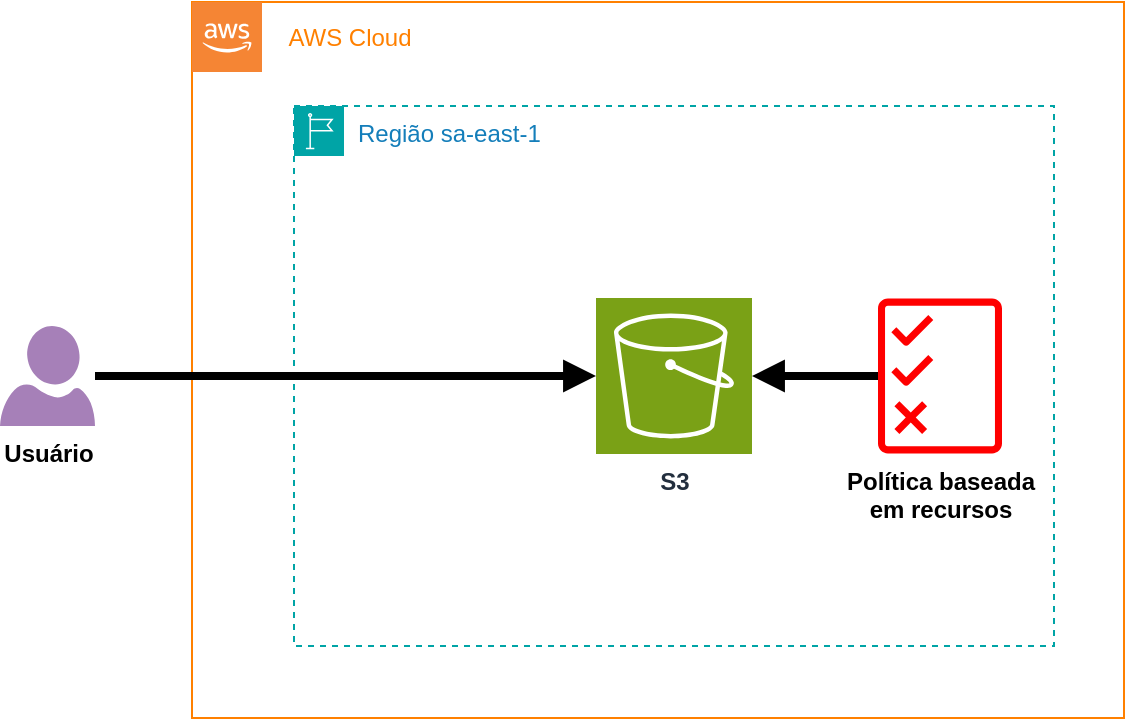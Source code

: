 <mxfile version="26.1.0">
  <diagram name="Página-1" id="bPMqEWpgiFtMlEX7bFRx">
    <mxGraphModel dx="1100" dy="632" grid="0" gridSize="10" guides="1" tooltips="1" connect="1" arrows="1" fold="1" page="1" pageScale="1" pageWidth="2800" pageHeight="2800" math="0" shadow="0">
      <root>
        <mxCell id="0" />
        <mxCell id="1" parent="0" />
        <mxCell id="cEBowWhGGU-GeRdVVZ5i-7" value="" style="rounded=0;whiteSpace=wrap;html=1;strokeColor=light-dark(#FF8000, #bd5c17);fillColor=none;" parent="1" vertex="1">
          <mxGeometry x="309" y="48" width="466" height="358" as="geometry" />
        </mxCell>
        <mxCell id="cEBowWhGGU-GeRdVVZ5i-1" value="Região sa-east-1" style="points=[[0,0],[0.25,0],[0.5,0],[0.75,0],[1,0],[1,0.25],[1,0.5],[1,0.75],[1,1],[0.75,1],[0.5,1],[0.25,1],[0,1],[0,0.75],[0,0.5],[0,0.25]];outlineConnect=0;gradientColor=none;html=1;whiteSpace=wrap;fontSize=12;fontStyle=0;container=1;pointerEvents=0;collapsible=0;recursiveResize=0;shape=mxgraph.aws4.group;grIcon=mxgraph.aws4.group_region;strokeColor=#00A4A6;fillColor=none;verticalAlign=top;align=left;spacingLeft=30;fontColor=#147EBA;dashed=1;" parent="1" vertex="1">
          <mxGeometry x="360" y="100" width="380" height="270" as="geometry" />
        </mxCell>
        <mxCell id="cEBowWhGGU-GeRdVVZ5i-3" value="&lt;b&gt;S3&lt;/b&gt;" style="sketch=0;points=[[0,0,0],[0.25,0,0],[0.5,0,0],[0.75,0,0],[1,0,0],[0,1,0],[0.25,1,0],[0.5,1,0],[0.75,1,0],[1,1,0],[0,0.25,0],[0,0.5,0],[0,0.75,0],[1,0.25,0],[1,0.5,0],[1,0.75,0]];outlineConnect=0;fontColor=light-dark(#232F3E,#FFFFFF);fillColor=#7AA116;strokeColor=#ffffff;dashed=0;verticalLabelPosition=bottom;verticalAlign=top;align=center;html=1;fontSize=12;fontStyle=0;aspect=fixed;shape=mxgraph.aws4.resourceIcon;resIcon=mxgraph.aws4.s3;" parent="cEBowWhGGU-GeRdVVZ5i-1" vertex="1">
          <mxGeometry x="151" y="96" width="78" height="78" as="geometry" />
        </mxCell>
        <mxCell id="cEBowWhGGU-GeRdVVZ5i-5" style="edgeStyle=orthogonalEdgeStyle;rounded=0;orthogonalLoop=1;jettySize=auto;html=1;endArrow=block;endFill=1;strokeWidth=4;strokeColor=light-dark(#000000,#FF0080);" parent="1" source="cEBowWhGGU-GeRdVVZ5i-4" target="cEBowWhGGU-GeRdVVZ5i-3" edge="1">
          <mxGeometry relative="1" as="geometry" />
        </mxCell>
        <mxCell id="cEBowWhGGU-GeRdVVZ5i-4" value="&lt;font style=&quot;color: light-dark(rgb(0, 0, 0), rgb(255, 255, 255));&quot;&gt;&lt;b&gt;Usuário&lt;/b&gt;&lt;/font&gt;" style="verticalLabelPosition=bottom;html=1;verticalAlign=top;align=center;strokeColor=none;fillColor=light-dark(#A680B8,#A680B8);shape=mxgraph.azure.user;" parent="1" vertex="1">
          <mxGeometry x="213" y="210" width="47.5" height="50" as="geometry" />
        </mxCell>
        <mxCell id="cEBowWhGGU-GeRdVVZ5i-6" value="" style="outlineConnect=0;dashed=0;verticalLabelPosition=bottom;verticalAlign=top;align=center;html=1;shape=mxgraph.aws3.cloud_2;fillColor=light-dark(#F58534, #bd5c17);gradientColor=none;" parent="1" vertex="1">
          <mxGeometry x="309" y="48" width="35" height="35" as="geometry" />
        </mxCell>
        <mxCell id="cEBowWhGGU-GeRdVVZ5i-8" value="&lt;font style=&quot;color: light-dark(rgb(255, 128, 0), rgb(255, 128, 0));&quot;&gt;AWS Cloud&lt;/font&gt;" style="text;html=1;align=center;verticalAlign=middle;whiteSpace=wrap;rounded=0;" parent="1" vertex="1">
          <mxGeometry x="346" y="50.5" width="84" height="30" as="geometry" />
        </mxCell>
        <mxCell id="bvwldelhMrHrQOCB6936-2" style="edgeStyle=orthogonalEdgeStyle;rounded=0;orthogonalLoop=1;jettySize=auto;html=1;strokeWidth=4;endArrow=block;endFill=1;strokeColor=light-dark(#000000,#FF3399);" edge="1" parent="1" source="bvwldelhMrHrQOCB6936-1" target="cEBowWhGGU-GeRdVVZ5i-3">
          <mxGeometry relative="1" as="geometry" />
        </mxCell>
        <mxCell id="bvwldelhMrHrQOCB6936-1" value="&lt;font style=&quot;color: light-dark(rgb(0, 0, 0), rgb(255, 255, 255));&quot;&gt;&lt;b&gt;Política baseada &lt;br&gt;em recursos&lt;/b&gt;&lt;/font&gt;" style="sketch=0;outlineConnect=0;fontColor=#232F3E;gradientColor=none;fillColor=light-dark(#FF0000,#FF0000);strokeColor=none;dashed=0;verticalLabelPosition=bottom;verticalAlign=top;align=center;html=1;fontSize=12;fontStyle=0;aspect=fixed;pointerEvents=1;shape=mxgraph.aws4.permissions;" vertex="1" parent="1">
          <mxGeometry x="652" y="196" width="62" height="78" as="geometry" />
        </mxCell>
      </root>
    </mxGraphModel>
  </diagram>
</mxfile>
